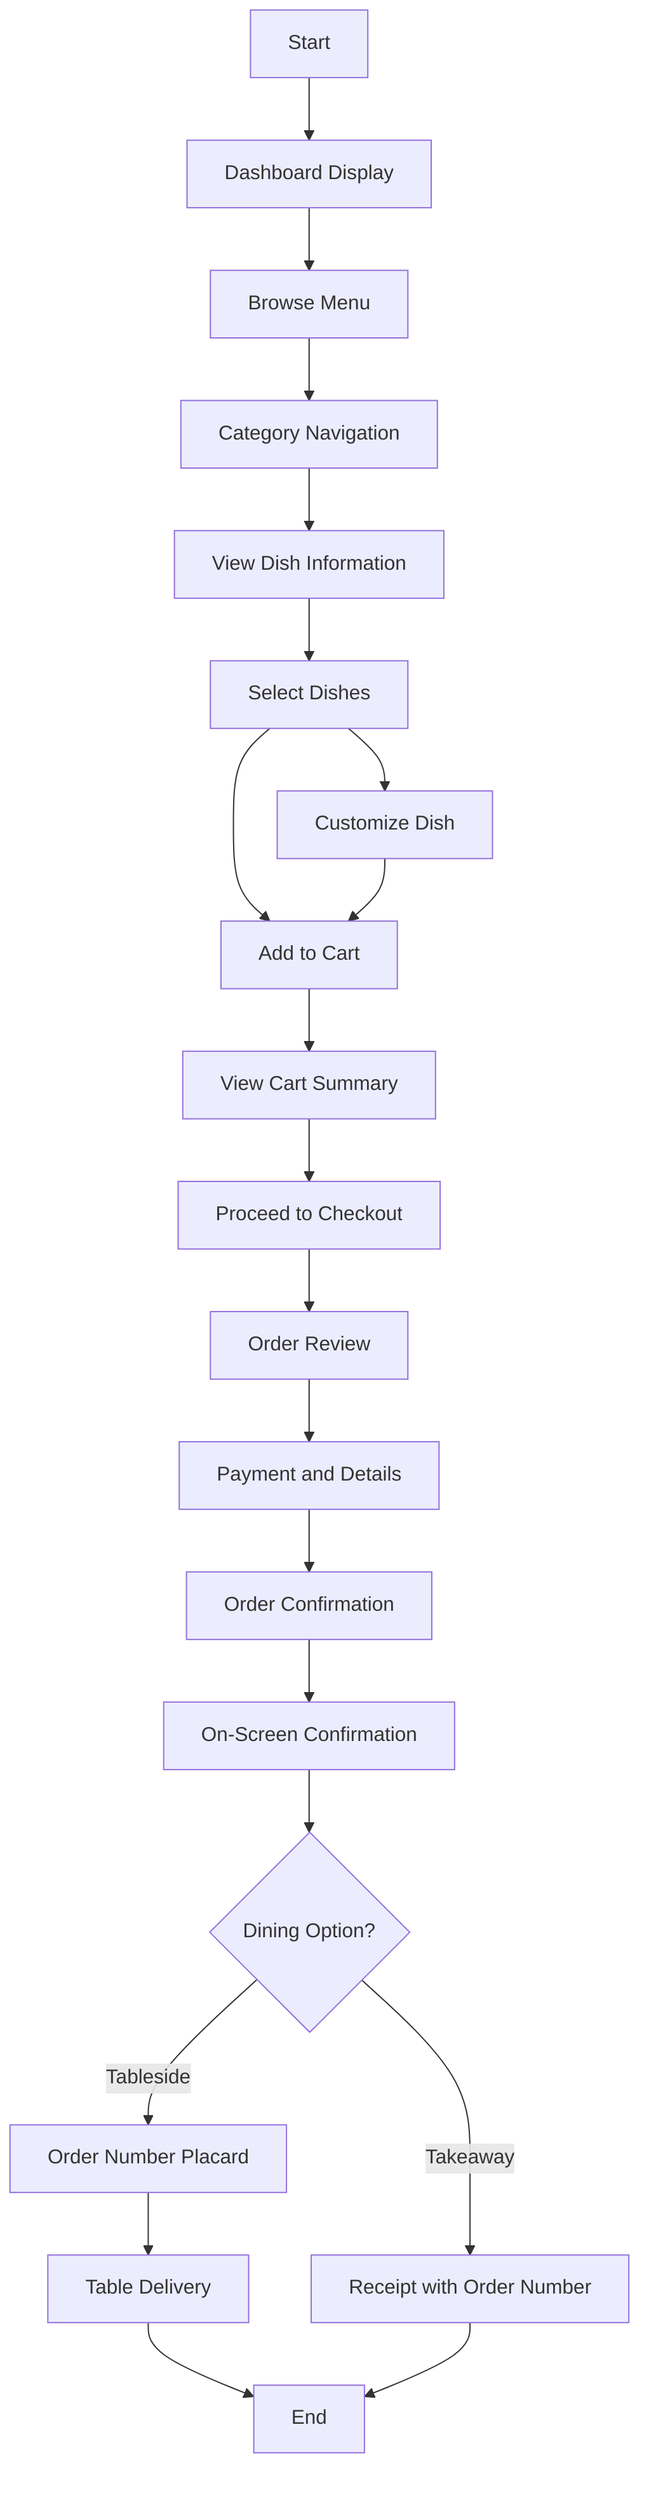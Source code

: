 flowchart TD
    A[Start] --> B[Dashboard Display]
    B --> C[Browse Menu]
    
    C --> D[Category Navigation]
    D --> E[View Dish Information]
    E --> F[Select Dishes]
    
    F --> G[Add to Cart]
    F --> H[Customize Dish]
    H --> G
    G --> I[View Cart Summary]
    
    I --> J[Proceed to Checkout]
    J --> K[Order Review]
    K --> L[Payment and Details]
    L --> M[Order Confirmation]
    
    M --> N[On-Screen Confirmation]
    
    N --> O{Dining Option?}
    O -->|Tableside| P[Order Number Placard]
    P --> Q[Table Delivery]
    
    O -->|Takeaway| R[Receipt with Order Number]
    
    Q --> S[End]
    R --> S